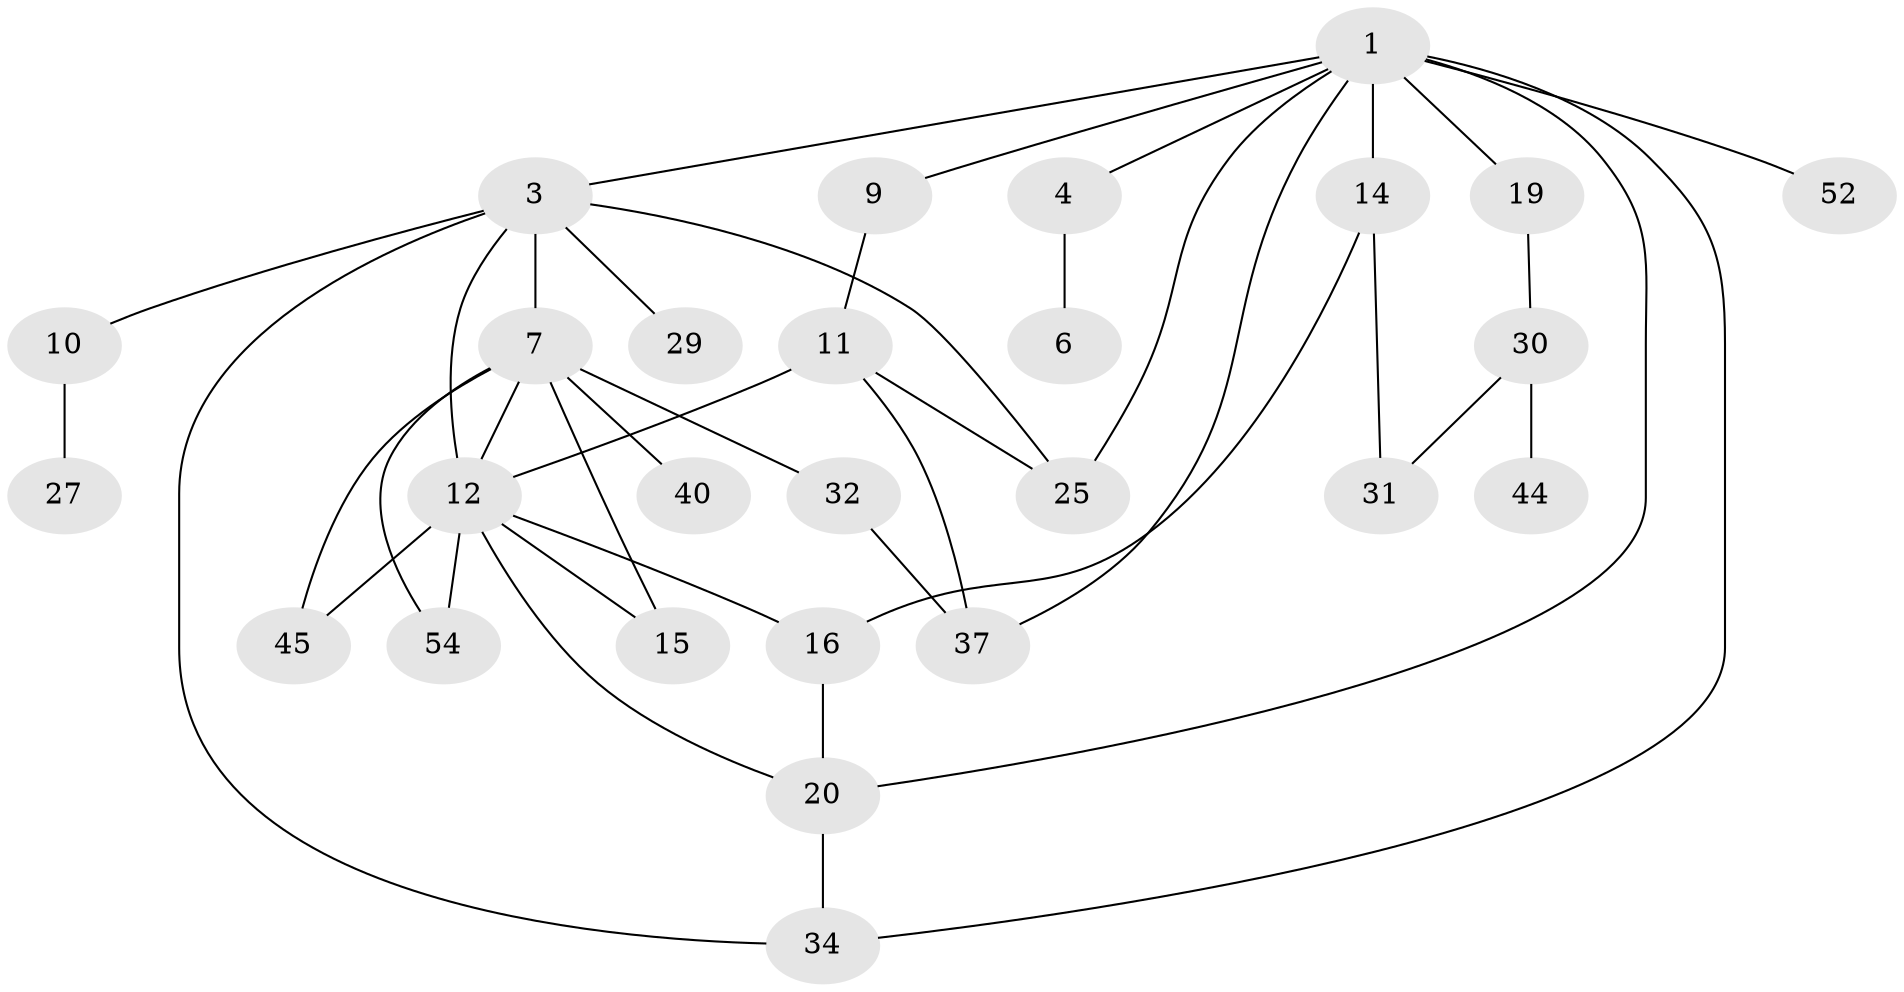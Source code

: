 // original degree distribution, {5: 0.05454545454545454, 4: 0.14545454545454545, 3: 0.2545454545454545, 2: 0.32727272727272727, 1: 0.2, 6: 0.01818181818181818}
// Generated by graph-tools (version 1.1) at 2025/16/03/04/25 18:16:50]
// undirected, 27 vertices, 41 edges
graph export_dot {
graph [start="1"]
  node [color=gray90,style=filled];
  1 [super="+23+2"];
  3 [super="+5"];
  4;
  6;
  7 [super="+17+8"];
  9 [super="+43"];
  10;
  11 [super="+22+28"];
  12 [super="+46+39+33"];
  14 [super="+18"];
  15 [super="+47"];
  16 [super="+35"];
  19;
  20 [super="+48"];
  25 [super="+55+36"];
  27 [super="+38"];
  29 [super="+53"];
  30;
  31;
  32;
  34;
  37;
  40;
  44;
  45;
  52;
  54;
  1 -- 3;
  1 -- 9;
  1 -- 34;
  1 -- 52;
  1 -- 37;
  1 -- 14 [weight=2];
  1 -- 20;
  1 -- 25;
  1 -- 19;
  1 -- 4;
  3 -- 34;
  3 -- 7;
  3 -- 25;
  3 -- 10;
  3 -- 12;
  3 -- 29;
  4 -- 6;
  7 -- 54;
  7 -- 32;
  7 -- 40;
  7 -- 12;
  7 -- 45;
  7 -- 15;
  9 -- 11;
  10 -- 27;
  11 -- 25;
  11 -- 12;
  11 -- 37;
  12 -- 16;
  12 -- 45;
  12 -- 20;
  12 -- 54;
  12 -- 15;
  14 -- 16;
  14 -- 31;
  16 -- 20;
  19 -- 30;
  20 -- 34;
  30 -- 44;
  30 -- 31;
  32 -- 37;
}
